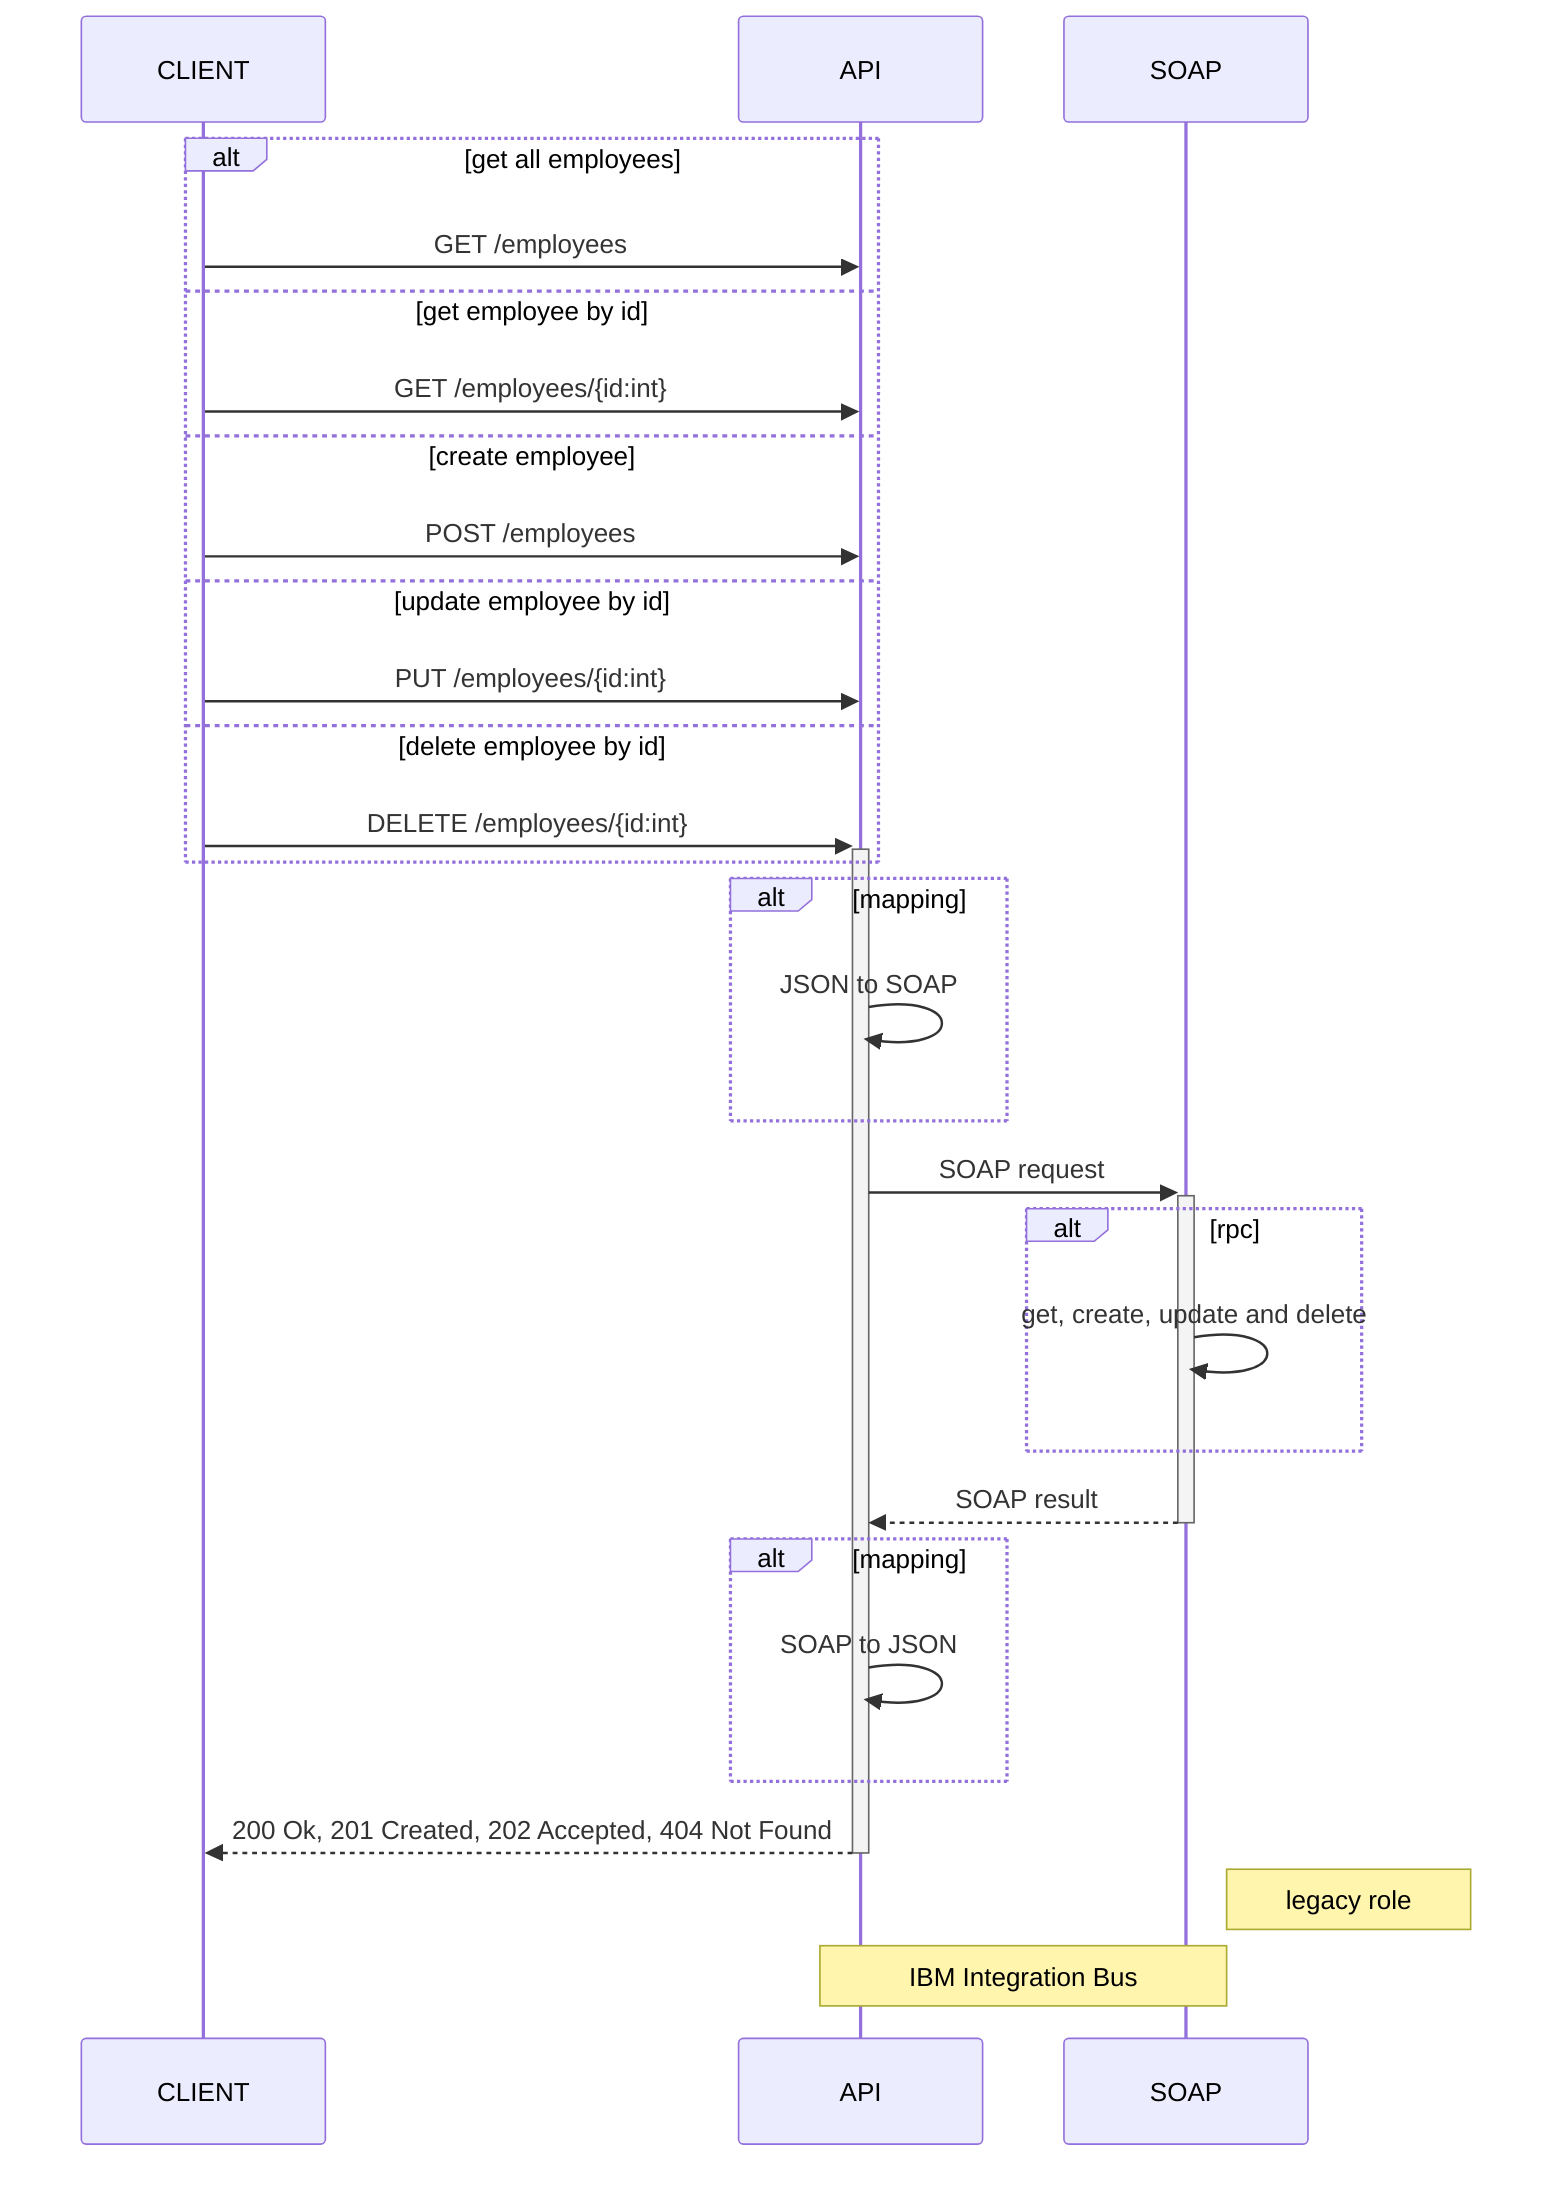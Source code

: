 sequenceDiagram
    alt get all employees
        CLIENT->>API: GET /employees
    else get employee by id
        CLIENT->>API: GET /employees/{id:int}
    else create employee 
        CLIENT->>API: POST /employees
    else update employee by id
        CLIENT->>API: PUT /employees/{id:int}
    else delete employee by id
        CLIENT->>+API: DELETE /employees/{id:int}
    end
    alt mapping
        API->>API: JSON to SOAP
    end
    API->>+SOAP: SOAP request
    alt rpc
        SOAP->>SOAP: get, create, update and delete
    end
    SOAP-->>-API: SOAP result
    alt mapping
        API->>API: SOAP to JSON
    end
    API-->>-CLIENT: 200 Ok, 201 Created, 202 Accepted, 404 Not Found
    Note right of SOAP: legacy role
    Note over API,SOAP: IBM Integration Bus